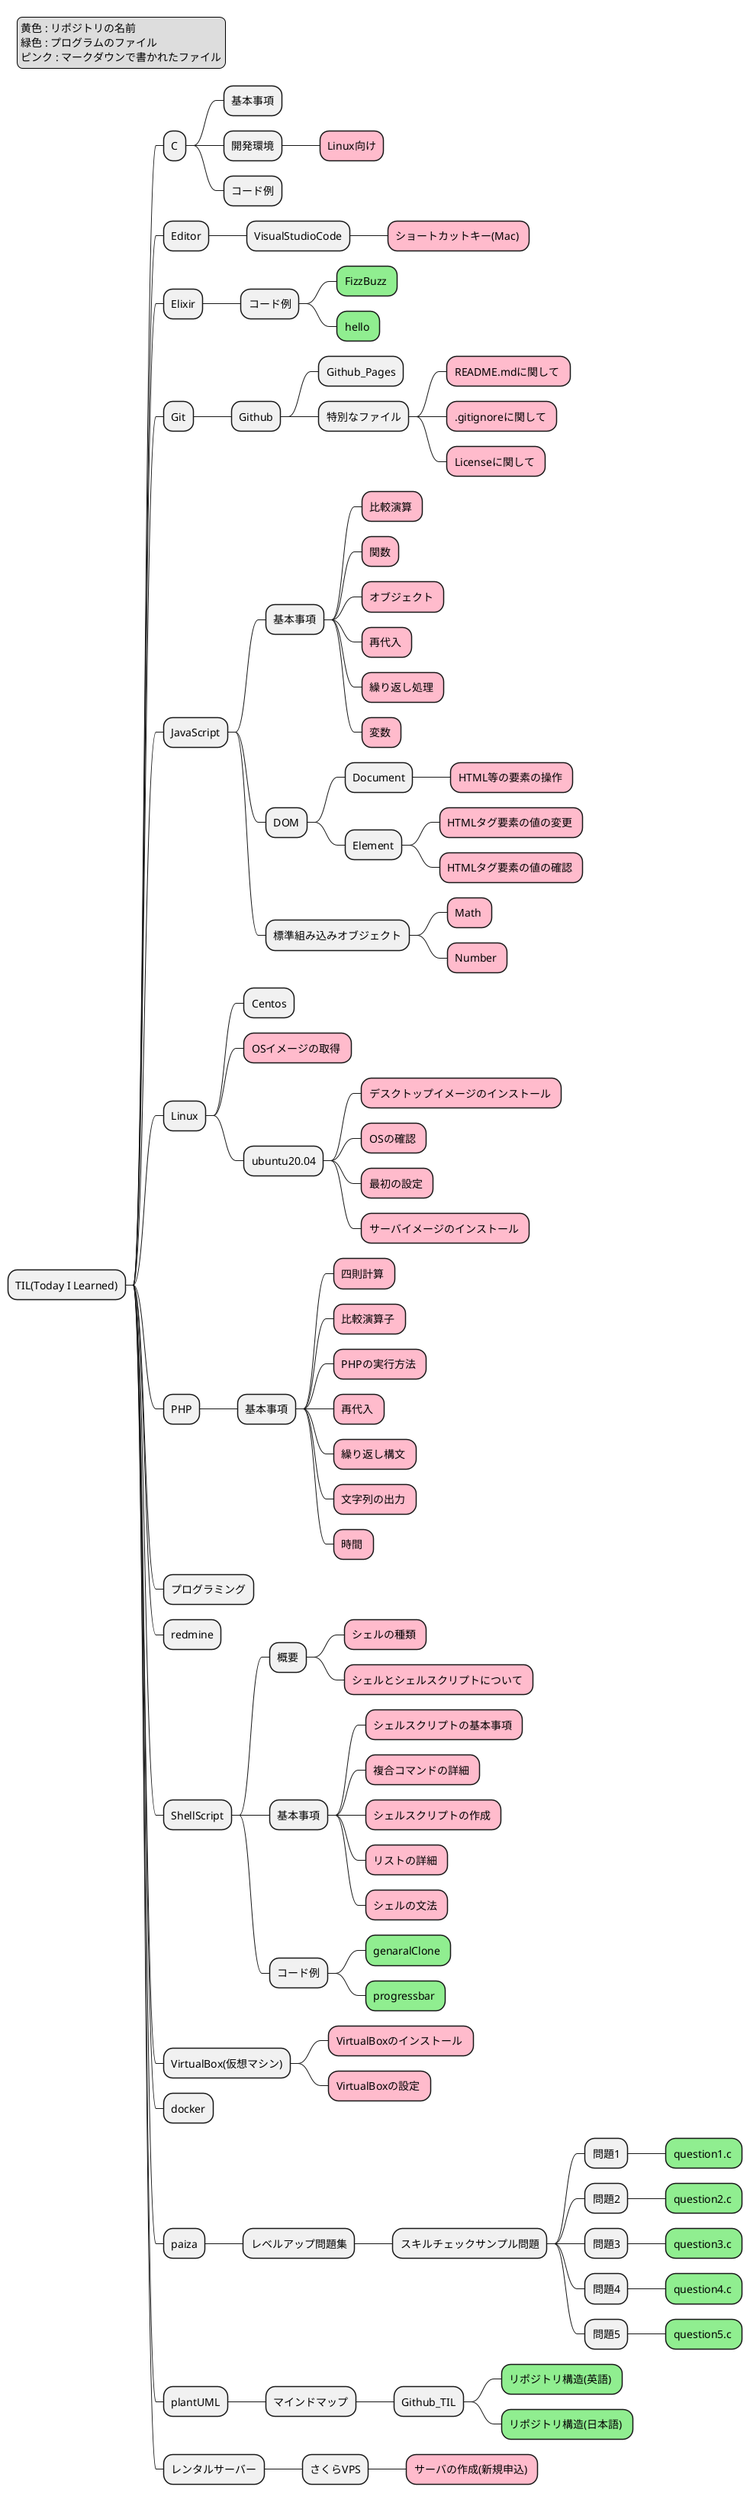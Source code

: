 @startmindmap RepositoryStructureJ
<style>
mindmapDiagram {
  .green {
    BackgroundColor #90ee90
  }
  .rose {
    BackgroundColor #FFBBCC
  }
}
</style>

* TIL(Today I Learned)

** C
*** 基本事項
*** 開発環境
**** Linux向け<<rose>>
*** コード例

** Editor
*** VisualStudioCode
**** ショートカットキー(Mac) <<rose>>

** Elixir
*** コード例
**** FizzBuzz <<green>>
**** hello <<green>>

** Git
*** Github
**** Github_Pages
**** 特別なファイル
***** README.mdに関して <<rose>>
***** .gitignoreに関して <<rose>>
***** Licenseに関して <<rose>>

** JavaScript
*** 基本事項
**** 比較演算 <<rose>>
**** 関数<<rose>>
**** オブジェクト <<rose>>
**** 再代入 <<rose>>
**** 繰り返し処理 <<rose>>
**** 変数 <<rose>>
*** DOM
**** Document
***** HTML等の要素の操作 <<rose>>
**** Element
***** HTMLタグ要素の値の変更 <<rose>>
***** HTMLタグ要素の値の確認 <<rose>>
*** 標準組み込みオブジェクト
**** Math <<rose>>
**** Number <<rose>>

** Linux
*** Centos
*** OSイメージの取得 <<rose>>
*** ubuntu20.04
**** デスクトップイメージのインストール <<rose>>
**** OSの確認 <<rose>>
**** 最初の設定 <<rose>>
**** サーバイメージのインストール <<rose>>

** PHP
*** 基本事項
**** 四則計算 <<rose>> 
**** 比較演算子 <<rose>>
**** PHPの実行方法 <<rose>>
**** 再代入 <<rose>>
**** 繰り返し構文 <<rose>>
**** 文字列の出力 <<rose>>
**** 時間 <<rose>>

** プログラミング

** redmine

** ShellScript
*** 概要
**** シェルの種類 <<rose>>
**** シェルとシェルスクリプトについて <<rose>>
*** 基本事項
**** シェルスクリプトの基本事項 <<rose>>
**** 複合コマンドの詳細 <<rose>>
**** シェルスクリプトの作成 <<rose>>
**** リストの詳細 <<rose>>
**** シェルの文法 <<rose>>
*** コード例
**** genaralClone <<green>>
**** progressbar <<green>>

** VirtualBox(仮想マシン)
*** VirtualBoxのインストール <<rose>>
*** VirtualBoxの設定 <<rose>>

** docker

** paiza
*** レベルアップ問題集
**** スキルチェックサンプル問題
***** 問題1
****** question1.c <<green>>
***** 問題2
****** question2.c <<green>>
***** 問題3
****** question3.c <<green>>
***** 問題4
****** question4.c <<green>>
***** 問題5
****** question5.c <<green>>

** plantUML
*** マインドマップ
**** Github_TIL
***** リポジトリ構造(英語) <<green>>
***** リポジトリ構造(日本語) <<green>>

** レンタルサーバー
*** さくらVPS
**** サーバの作成(新規申込) <<rose>>


legend top left
    黄色 : リポジトリの名前
    緑色 : プログラムのファイル
    ピンク : マークダウンで書かれたファイル
endlegend

@endmindmap
